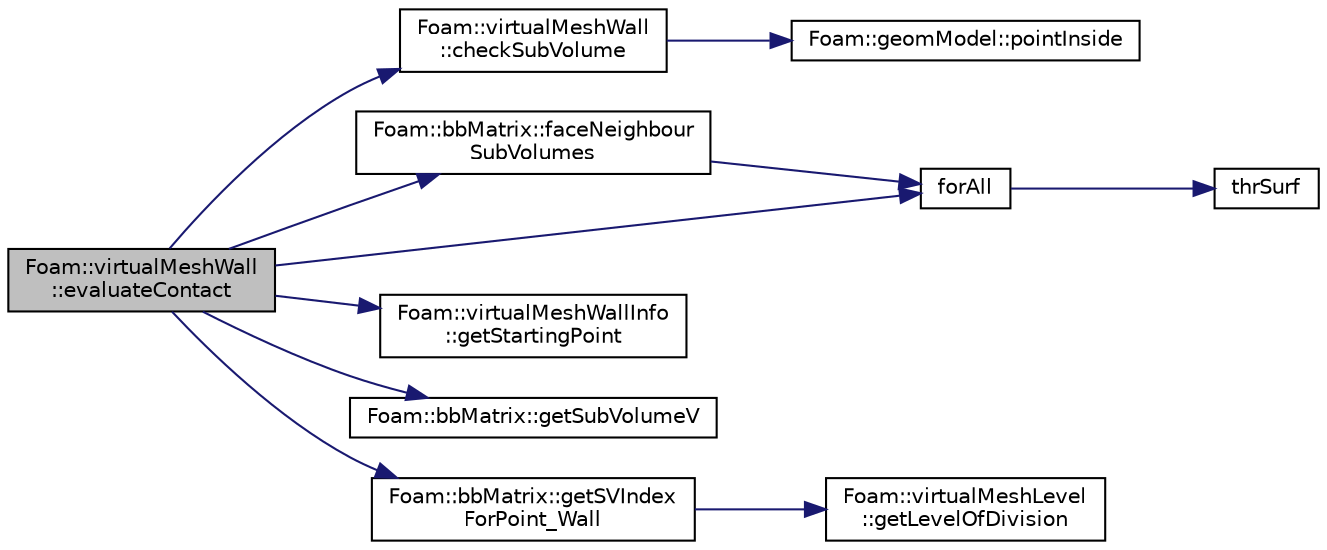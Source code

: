 digraph "Foam::virtualMeshWall::evaluateContact"
{
 // LATEX_PDF_SIZE
  edge [fontname="Helvetica",fontsize="10",labelfontname="Helvetica",labelfontsize="10"];
  node [fontname="Helvetica",fontsize="10",shape=record];
  rankdir="LR";
  Node1 [label="Foam::virtualMeshWall\l::evaluateContact",height=0.2,width=0.4,color="black", fillcolor="grey75", style="filled", fontcolor="black",tooltip=" "];
  Node1 -> Node2 [color="midnightblue",fontsize="10",style="solid"];
  Node2 [label="Foam::virtualMeshWall\l::checkSubVolume",height=0.2,width=0.4,color="black", fillcolor="white", style="filled",URL="$classFoam_1_1virtualMeshWall.html#a00c17609d545a8eaa4116b0dc8a97a2a",tooltip=" "];
  Node2 -> Node3 [color="midnightblue",fontsize="10",style="solid"];
  Node3 [label="Foam::geomModel::pointInside",height=0.2,width=0.4,color="black", fillcolor="white", style="filled",URL="$classFoam_1_1geomModel.html#a9f26fe62858c0b9da399f2c5823ea0a5",tooltip=" "];
  Node1 -> Node4 [color="midnightblue",fontsize="10",style="solid"];
  Node4 [label="Foam::bbMatrix::faceNeighbour\lSubVolumes",height=0.2,width=0.4,color="black", fillcolor="white", style="filled",URL="$classFoam_1_1bbMatrix.html#aa0282e6c9db9b90433691b00e59f37c3",tooltip=" "];
  Node4 -> Node5 [color="midnightblue",fontsize="10",style="solid"];
  Node5 [label="forAll",height=0.2,width=0.4,color="black", fillcolor="white", style="filled",URL="$addModels_2initializeAddModels_8H.html#adcd69a620b2d93c893cbf0e92bb7c5d7",tooltip=" "];
  Node5 -> Node6 [color="midnightblue",fontsize="10",style="solid"];
  Node6 [label="thrSurf",height=0.2,width=0.4,color="black", fillcolor="white", style="filled",URL="$addModels_2initializeAddModels_8H.html#a12947c9cf4cff46d3d0a324e3e718f45",tooltip=" "];
  Node1 -> Node5 [color="midnightblue",fontsize="10",style="solid"];
  Node1 -> Node7 [color="midnightblue",fontsize="10",style="solid"];
  Node7 [label="Foam::virtualMeshWallInfo\l::getStartingPoint",height=0.2,width=0.4,color="black", fillcolor="white", style="filled",URL="$structFoam_1_1virtualMeshWallInfo.html#ac2a279eaaf9cb23b9019b33bb71c69a6",tooltip=" "];
  Node1 -> Node8 [color="midnightblue",fontsize="10",style="solid"];
  Node8 [label="Foam::bbMatrix::getSubVolumeV",height=0.2,width=0.4,color="black", fillcolor="white", style="filled",URL="$classFoam_1_1bbMatrix.html#a732bfc3b441ea4c1764c1f33d39a62ac",tooltip=" "];
  Node1 -> Node9 [color="midnightblue",fontsize="10",style="solid"];
  Node9 [label="Foam::bbMatrix::getSVIndex\lForPoint_Wall",height=0.2,width=0.4,color="black", fillcolor="white", style="filled",URL="$classFoam_1_1bbMatrix.html#a17f37ee48a2af9a679c0e642d8df8135",tooltip=" "];
  Node9 -> Node10 [color="midnightblue",fontsize="10",style="solid"];
  Node10 [label="Foam::virtualMeshLevel\l::getLevelOfDivision",height=0.2,width=0.4,color="black", fillcolor="white", style="filled",URL="$classFoam_1_1virtualMeshLevel.html#a1eb892ba729b2ba4c733d6157a1236e6",tooltip=" "];
}
